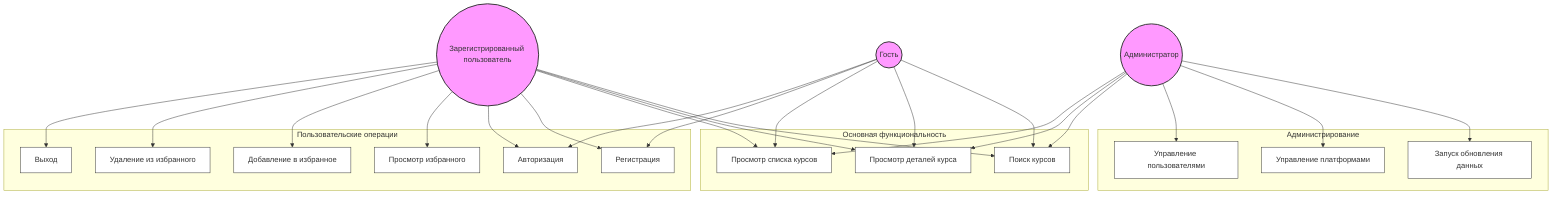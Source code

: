 graph TB
    %% Actors
    Admin((Администратор))
    Guest((Гость))
    RegUser((Зарегистрированный пользователь))

    %% Use Cases
    subgraph "Администрирование"
        DataUpdate[Запуск обновления данных]
        PlatformManage[Управление платформами]
        UserManage[Управление пользователями]
    end

    subgraph "Основная функциональность"
        SearchCourses[Поиск курсов]
        ViewDetails[Просмотр деталей курса]
        ViewCourses[Просмотр списка курсов]
    end

    subgraph "Пользовательские операции"
        Register[Регистрация]
        Auth[Авторизация]
        ViewFavorites[Просмотр избранного]
        AddFavorite[Добавление в избранное]
        RemoveFavorite[Удаление из избранного]
        Logout[Выход]
    end

    %% Relationships
    Admin --> DataUpdate
    Admin --> PlatformManage
    Admin --> UserManage
    Admin --> SearchCourses
    Admin --> ViewDetails
    Admin --> ViewCourses

    Guest --> SearchCourses
    Guest --> ViewDetails
    Guest --> ViewCourses
    Guest --> Register
    Guest --> Auth

    RegUser --> SearchCourses
    RegUser --> ViewDetails
    RegUser --> ViewCourses
    RegUser --> Register
    RegUser --> Auth
    RegUser --> ViewFavorites
    RegUser --> AddFavorite
    RegUser --> RemoveFavorite
    RegUser --> Logout

    %% Styles
    classDef actor fill:#f9f,stroke:#333,stroke-width:2px
    classDef usecase fill:#fff,stroke:#333,stroke-width:1px
    
    class Admin,Guest,RegUser actor
    class DataUpdate,PlatformManage,UserManage,SearchCourses,ViewDetails,ViewCourses,Register,Auth,ViewFavorites,AddFavorite,RemoveFavorite,Logout usecase